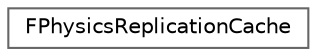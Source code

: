 digraph "Graphical Class Hierarchy"
{
 // INTERACTIVE_SVG=YES
 // LATEX_PDF_SIZE
  bgcolor="transparent";
  edge [fontname=Helvetica,fontsize=10,labelfontname=Helvetica,labelfontsize=10];
  node [fontname=Helvetica,fontsize=10,shape=box,height=0.2,width=0.4];
  rankdir="LR";
  Node0 [id="Node000000",label="FPhysicsReplicationCache",height=0.2,width=0.4,color="grey40", fillcolor="white", style="filled",URL="$dd/da0/classFPhysicsReplicationCache.html",tooltip=" "];
}
